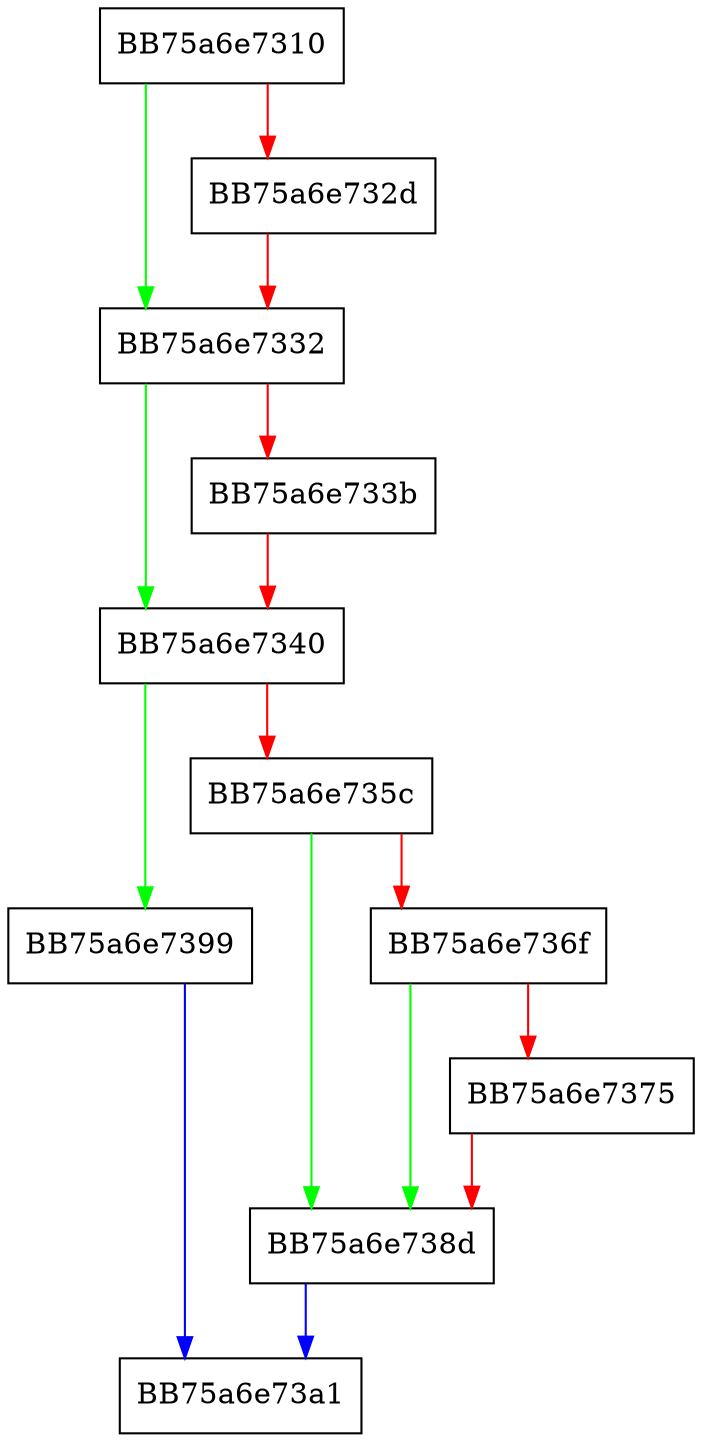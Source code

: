 digraph OpenFileByFileData {
  node [shape="box"];
  graph [splines=ortho];
  BB75a6e7310 -> BB75a6e7332 [color="green"];
  BB75a6e7310 -> BB75a6e732d [color="red"];
  BB75a6e732d -> BB75a6e7332 [color="red"];
  BB75a6e7332 -> BB75a6e7340 [color="green"];
  BB75a6e7332 -> BB75a6e733b [color="red"];
  BB75a6e733b -> BB75a6e7340 [color="red"];
  BB75a6e7340 -> BB75a6e7399 [color="green"];
  BB75a6e7340 -> BB75a6e735c [color="red"];
  BB75a6e735c -> BB75a6e738d [color="green"];
  BB75a6e735c -> BB75a6e736f [color="red"];
  BB75a6e736f -> BB75a6e738d [color="green"];
  BB75a6e736f -> BB75a6e7375 [color="red"];
  BB75a6e7375 -> BB75a6e738d [color="red"];
  BB75a6e738d -> BB75a6e73a1 [color="blue"];
  BB75a6e7399 -> BB75a6e73a1 [color="blue"];
}